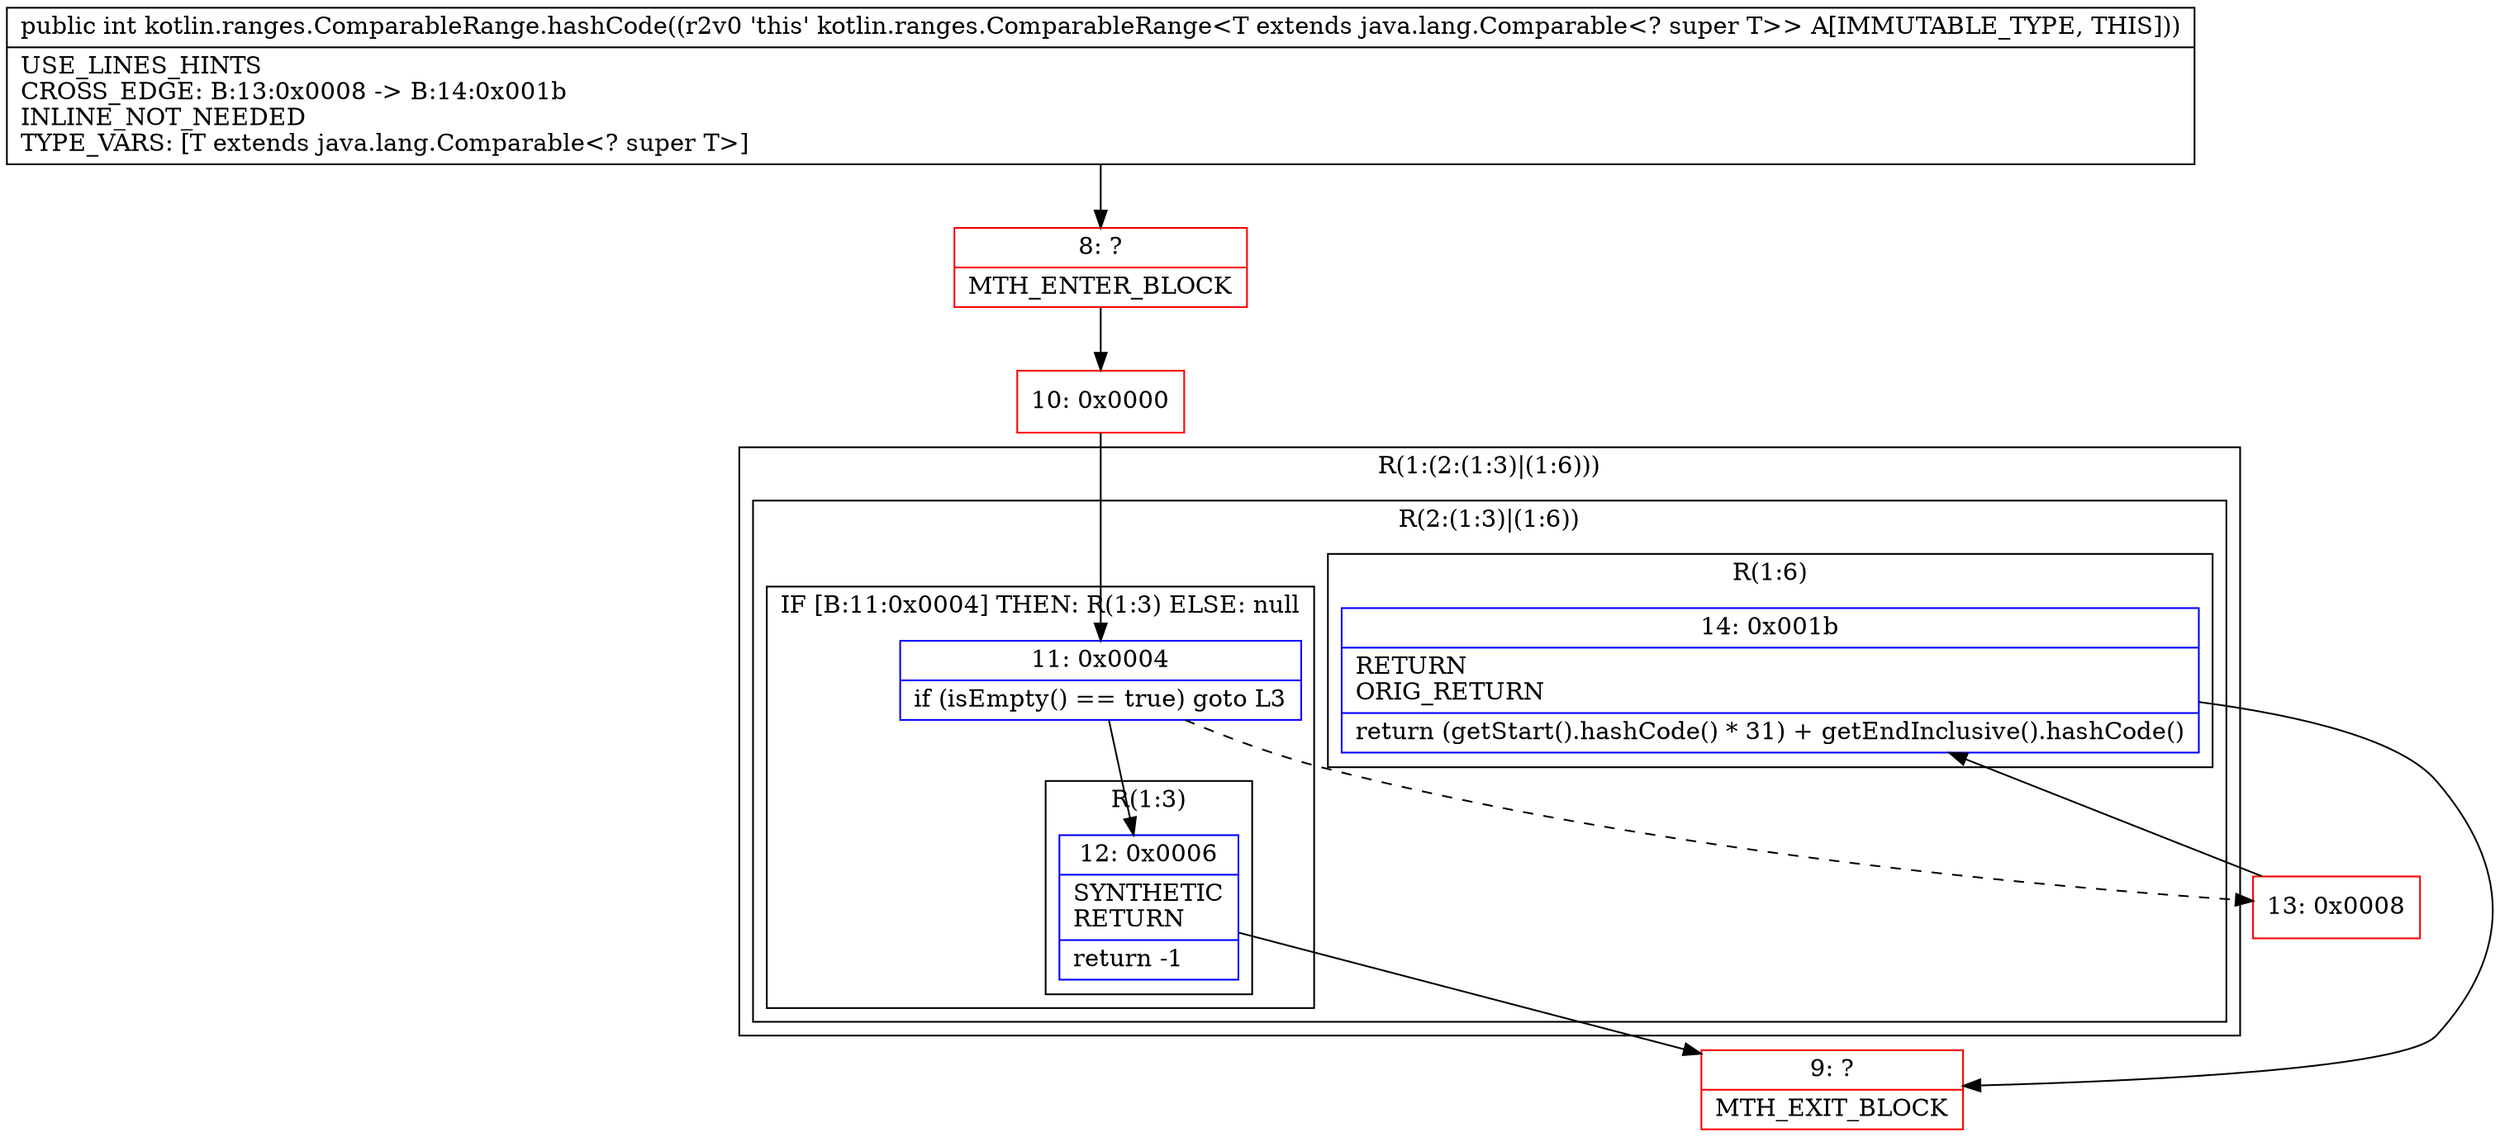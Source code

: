 digraph "CFG forkotlin.ranges.ComparableRange.hashCode()I" {
subgraph cluster_Region_657303253 {
label = "R(1:(2:(1:3)|(1:6)))";
node [shape=record,color=blue];
subgraph cluster_Region_1669065840 {
label = "R(2:(1:3)|(1:6))";
node [shape=record,color=blue];
subgraph cluster_IfRegion_369291428 {
label = "IF [B:11:0x0004] THEN: R(1:3) ELSE: null";
node [shape=record,color=blue];
Node_11 [shape=record,label="{11\:\ 0x0004|if (isEmpty() == true) goto L3\l}"];
subgraph cluster_Region_1409114956 {
label = "R(1:3)";
node [shape=record,color=blue];
Node_12 [shape=record,label="{12\:\ 0x0006|SYNTHETIC\lRETURN\l|return \-1\l}"];
}
}
subgraph cluster_Region_422341864 {
label = "R(1:6)";
node [shape=record,color=blue];
Node_14 [shape=record,label="{14\:\ 0x001b|RETURN\lORIG_RETURN\l|return (getStart().hashCode() * 31) + getEndInclusive().hashCode()\l}"];
}
}
}
Node_8 [shape=record,color=red,label="{8\:\ ?|MTH_ENTER_BLOCK\l}"];
Node_10 [shape=record,color=red,label="{10\:\ 0x0000}"];
Node_9 [shape=record,color=red,label="{9\:\ ?|MTH_EXIT_BLOCK\l}"];
Node_13 [shape=record,color=red,label="{13\:\ 0x0008}"];
MethodNode[shape=record,label="{public int kotlin.ranges.ComparableRange.hashCode((r2v0 'this' kotlin.ranges.ComparableRange\<T extends java.lang.Comparable\<? super T\>\> A[IMMUTABLE_TYPE, THIS]))  | USE_LINES_HINTS\lCROSS_EDGE: B:13:0x0008 \-\> B:14:0x001b\lINLINE_NOT_NEEDED\lTYPE_VARS: [T extends java.lang.Comparable\<? super T\>]\l}"];
MethodNode -> Node_8;Node_11 -> Node_12;
Node_11 -> Node_13[style=dashed];
Node_12 -> Node_9;
Node_14 -> Node_9;
Node_8 -> Node_10;
Node_10 -> Node_11;
Node_13 -> Node_14;
}

